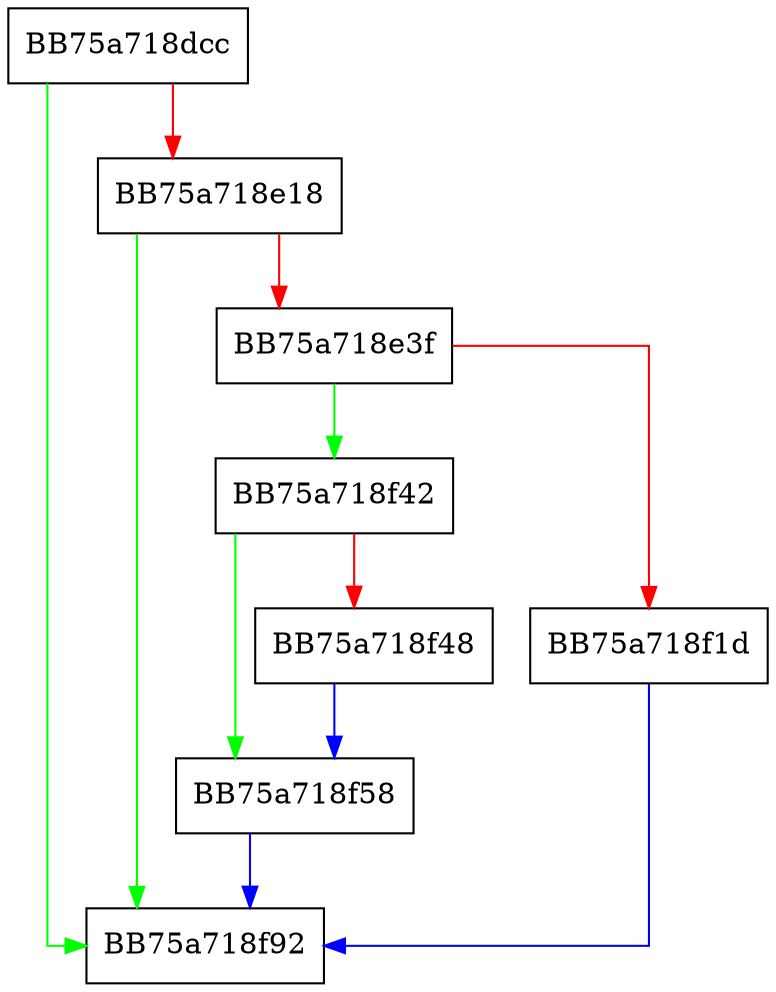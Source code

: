 digraph doRelocs {
  node [shape="box"];
  graph [splines=ortho];
  BB75a718dcc -> BB75a718f92 [color="green"];
  BB75a718dcc -> BB75a718e18 [color="red"];
  BB75a718e18 -> BB75a718f92 [color="green"];
  BB75a718e18 -> BB75a718e3f [color="red"];
  BB75a718e3f -> BB75a718f42 [color="green"];
  BB75a718e3f -> BB75a718f1d [color="red"];
  BB75a718f1d -> BB75a718f92 [color="blue"];
  BB75a718f42 -> BB75a718f58 [color="green"];
  BB75a718f42 -> BB75a718f48 [color="red"];
  BB75a718f48 -> BB75a718f58 [color="blue"];
  BB75a718f58 -> BB75a718f92 [color="blue"];
}